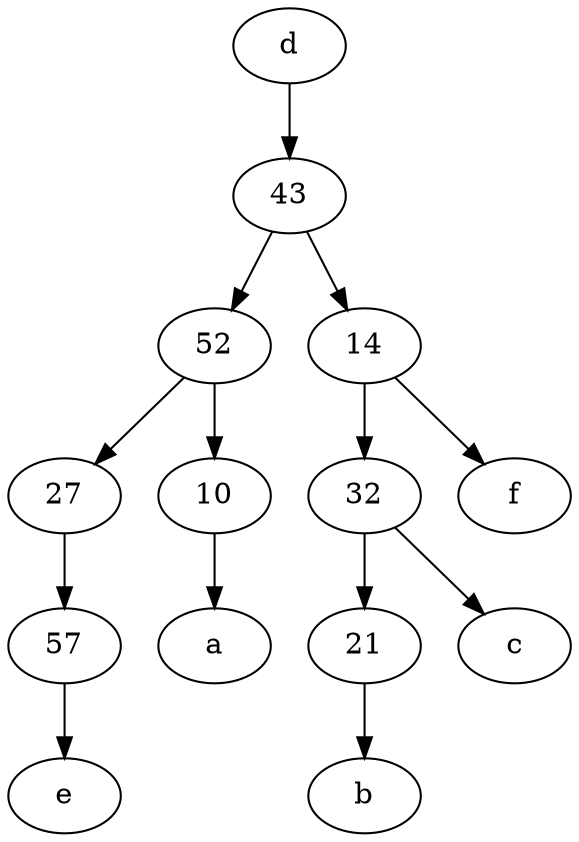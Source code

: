digraph  {
	d [pos="20,30!"];
	27;
	43;
	32;
	52;
	21;
	57;
	14;
	10;
	43 -> 14;
	14 -> 32;
	14 -> f;
	57 -> e;
	52 -> 10;
	32 -> c;
	43 -> 52;
	d -> 43;
	27 -> 57;
	21 -> b;
	32 -> 21;
	10 -> a;
	52 -> 27;

	}